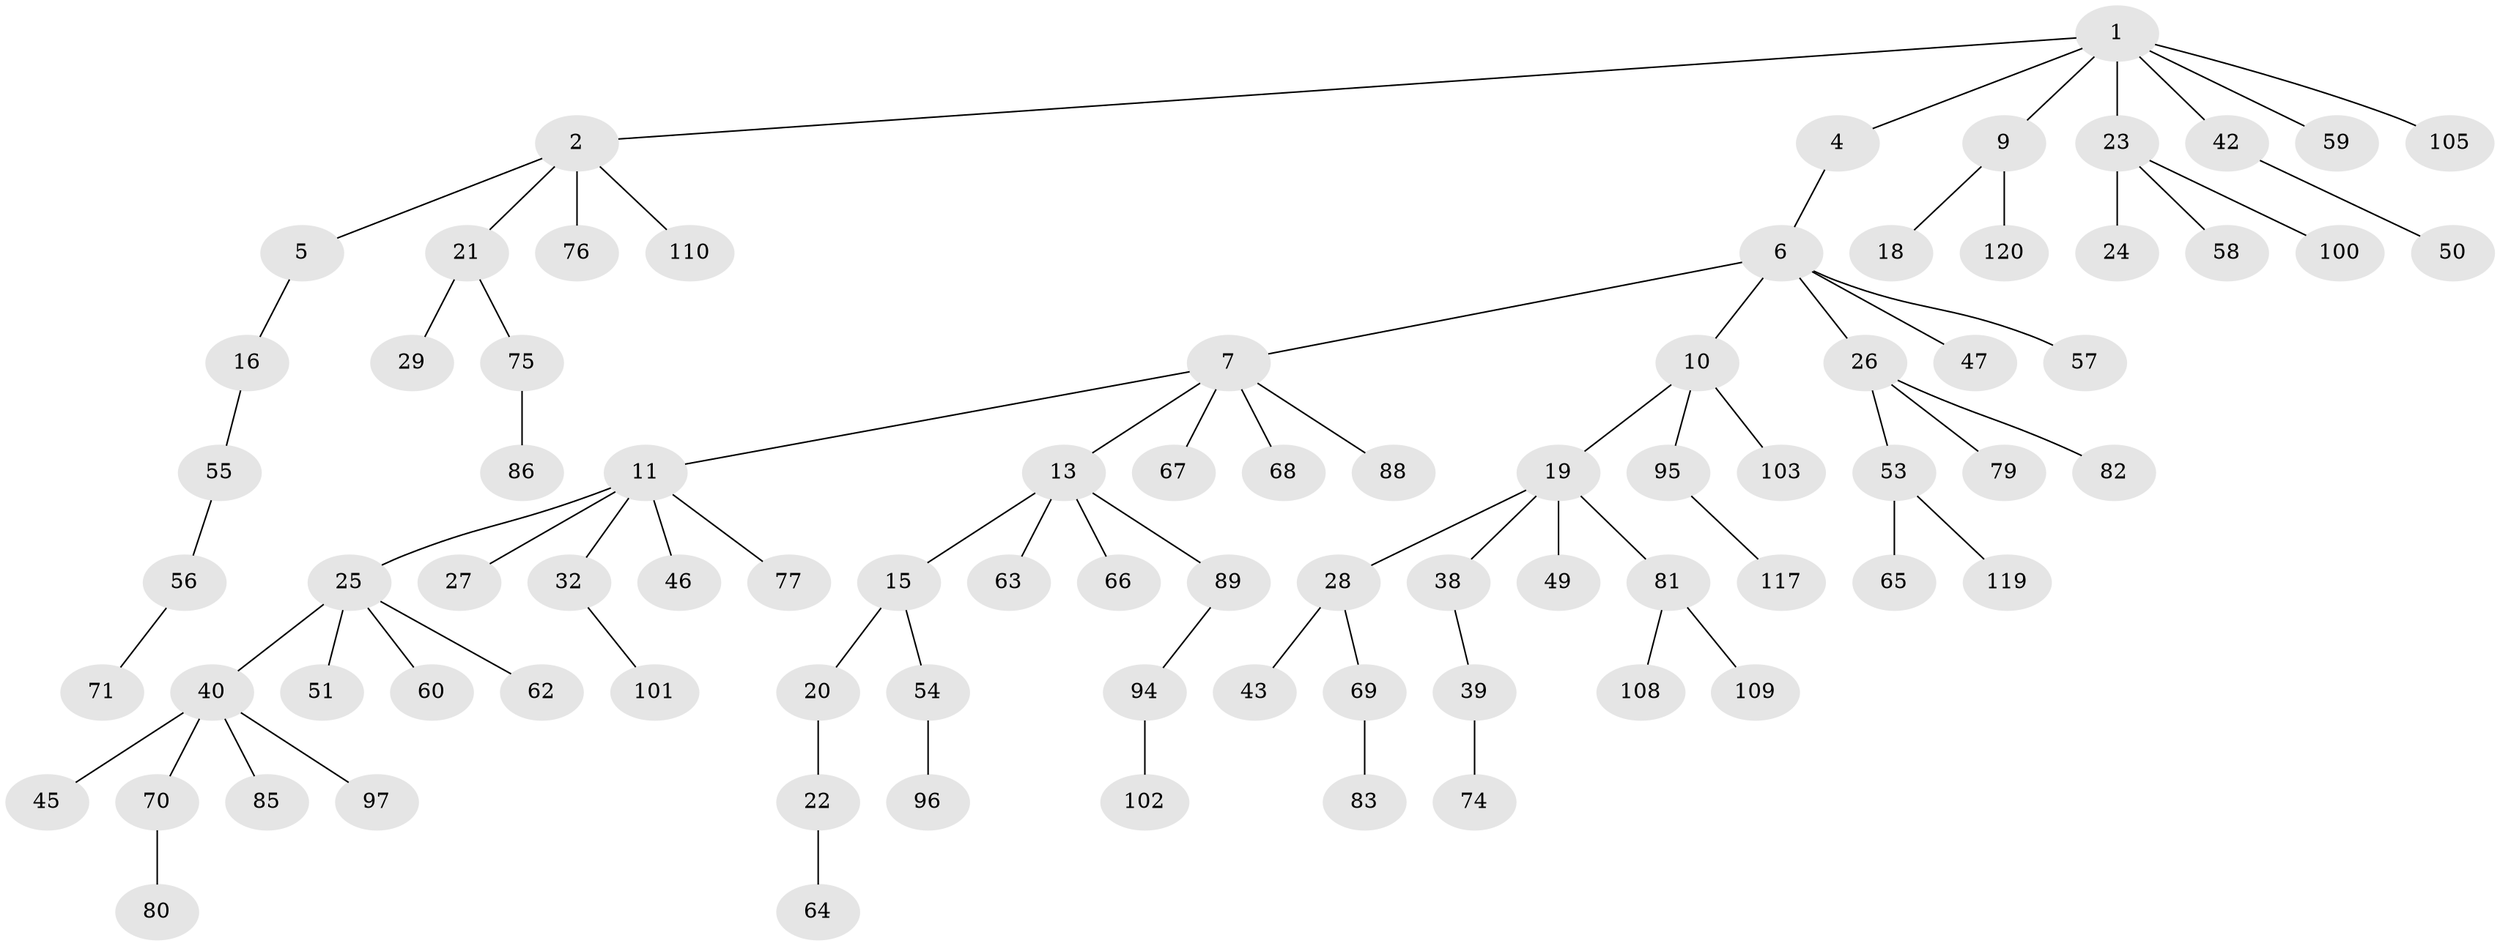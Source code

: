 // Generated by graph-tools (version 1.1) at 2025/52/02/27/25 19:52:10]
// undirected, 82 vertices, 81 edges
graph export_dot {
graph [start="1"]
  node [color=gray90,style=filled];
  1 [super="+3"];
  2 [super="+36"];
  4 [super="+8"];
  5;
  6 [super="+12"];
  7 [super="+72"];
  9 [super="+122"];
  10 [super="+78"];
  11 [super="+17"];
  13 [super="+14"];
  15 [super="+31"];
  16 [super="+44"];
  18;
  19 [super="+34"];
  20 [super="+35"];
  21 [super="+41"];
  22 [super="+48"];
  23 [super="+33"];
  24;
  25 [super="+93"];
  26 [super="+37"];
  27;
  28 [super="+30"];
  29 [super="+111"];
  32;
  38;
  39;
  40 [super="+73"];
  42 [super="+116"];
  43;
  45;
  46 [super="+52"];
  47 [super="+115"];
  49;
  50;
  51;
  53 [super="+61"];
  54;
  55;
  56;
  57;
  58;
  59;
  60;
  62;
  63 [super="+91"];
  64 [super="+84"];
  65;
  66;
  67;
  68;
  69;
  70;
  71 [super="+107"];
  74;
  75 [super="+99"];
  76;
  77;
  79 [super="+90"];
  80;
  81 [super="+98"];
  82 [super="+104"];
  83 [super="+87"];
  85;
  86 [super="+113"];
  88 [super="+92"];
  89;
  94 [super="+112"];
  95;
  96 [super="+121"];
  97;
  100 [super="+118"];
  101 [super="+114"];
  102;
  103 [super="+106"];
  105;
  108;
  109;
  110;
  117;
  119;
  120;
  1 -- 2;
  1 -- 9;
  1 -- 42;
  1 -- 59;
  1 -- 105;
  1 -- 4;
  1 -- 23;
  2 -- 5;
  2 -- 21;
  2 -- 76;
  2 -- 110;
  4 -- 6;
  5 -- 16;
  6 -- 7;
  6 -- 10;
  6 -- 26;
  6 -- 57;
  6 -- 47;
  7 -- 11;
  7 -- 13;
  7 -- 67;
  7 -- 68;
  7 -- 88;
  9 -- 18;
  9 -- 120;
  10 -- 19;
  10 -- 95;
  10 -- 103;
  11 -- 25;
  11 -- 32;
  11 -- 27;
  11 -- 77;
  11 -- 46;
  13 -- 66;
  13 -- 89;
  13 -- 15;
  13 -- 63;
  15 -- 20;
  15 -- 54;
  16 -- 55;
  19 -- 28;
  19 -- 81;
  19 -- 49;
  19 -- 38;
  20 -- 22;
  21 -- 29;
  21 -- 75;
  22 -- 64;
  23 -- 24;
  23 -- 100;
  23 -- 58;
  25 -- 40;
  25 -- 51;
  25 -- 60;
  25 -- 62;
  26 -- 82;
  26 -- 53;
  26 -- 79;
  28 -- 43;
  28 -- 69;
  32 -- 101;
  38 -- 39;
  39 -- 74;
  40 -- 45;
  40 -- 70;
  40 -- 85;
  40 -- 97;
  42 -- 50;
  53 -- 65;
  53 -- 119;
  54 -- 96;
  55 -- 56;
  56 -- 71;
  69 -- 83;
  70 -- 80;
  75 -- 86;
  81 -- 109;
  81 -- 108;
  89 -- 94;
  94 -- 102;
  95 -- 117;
}
